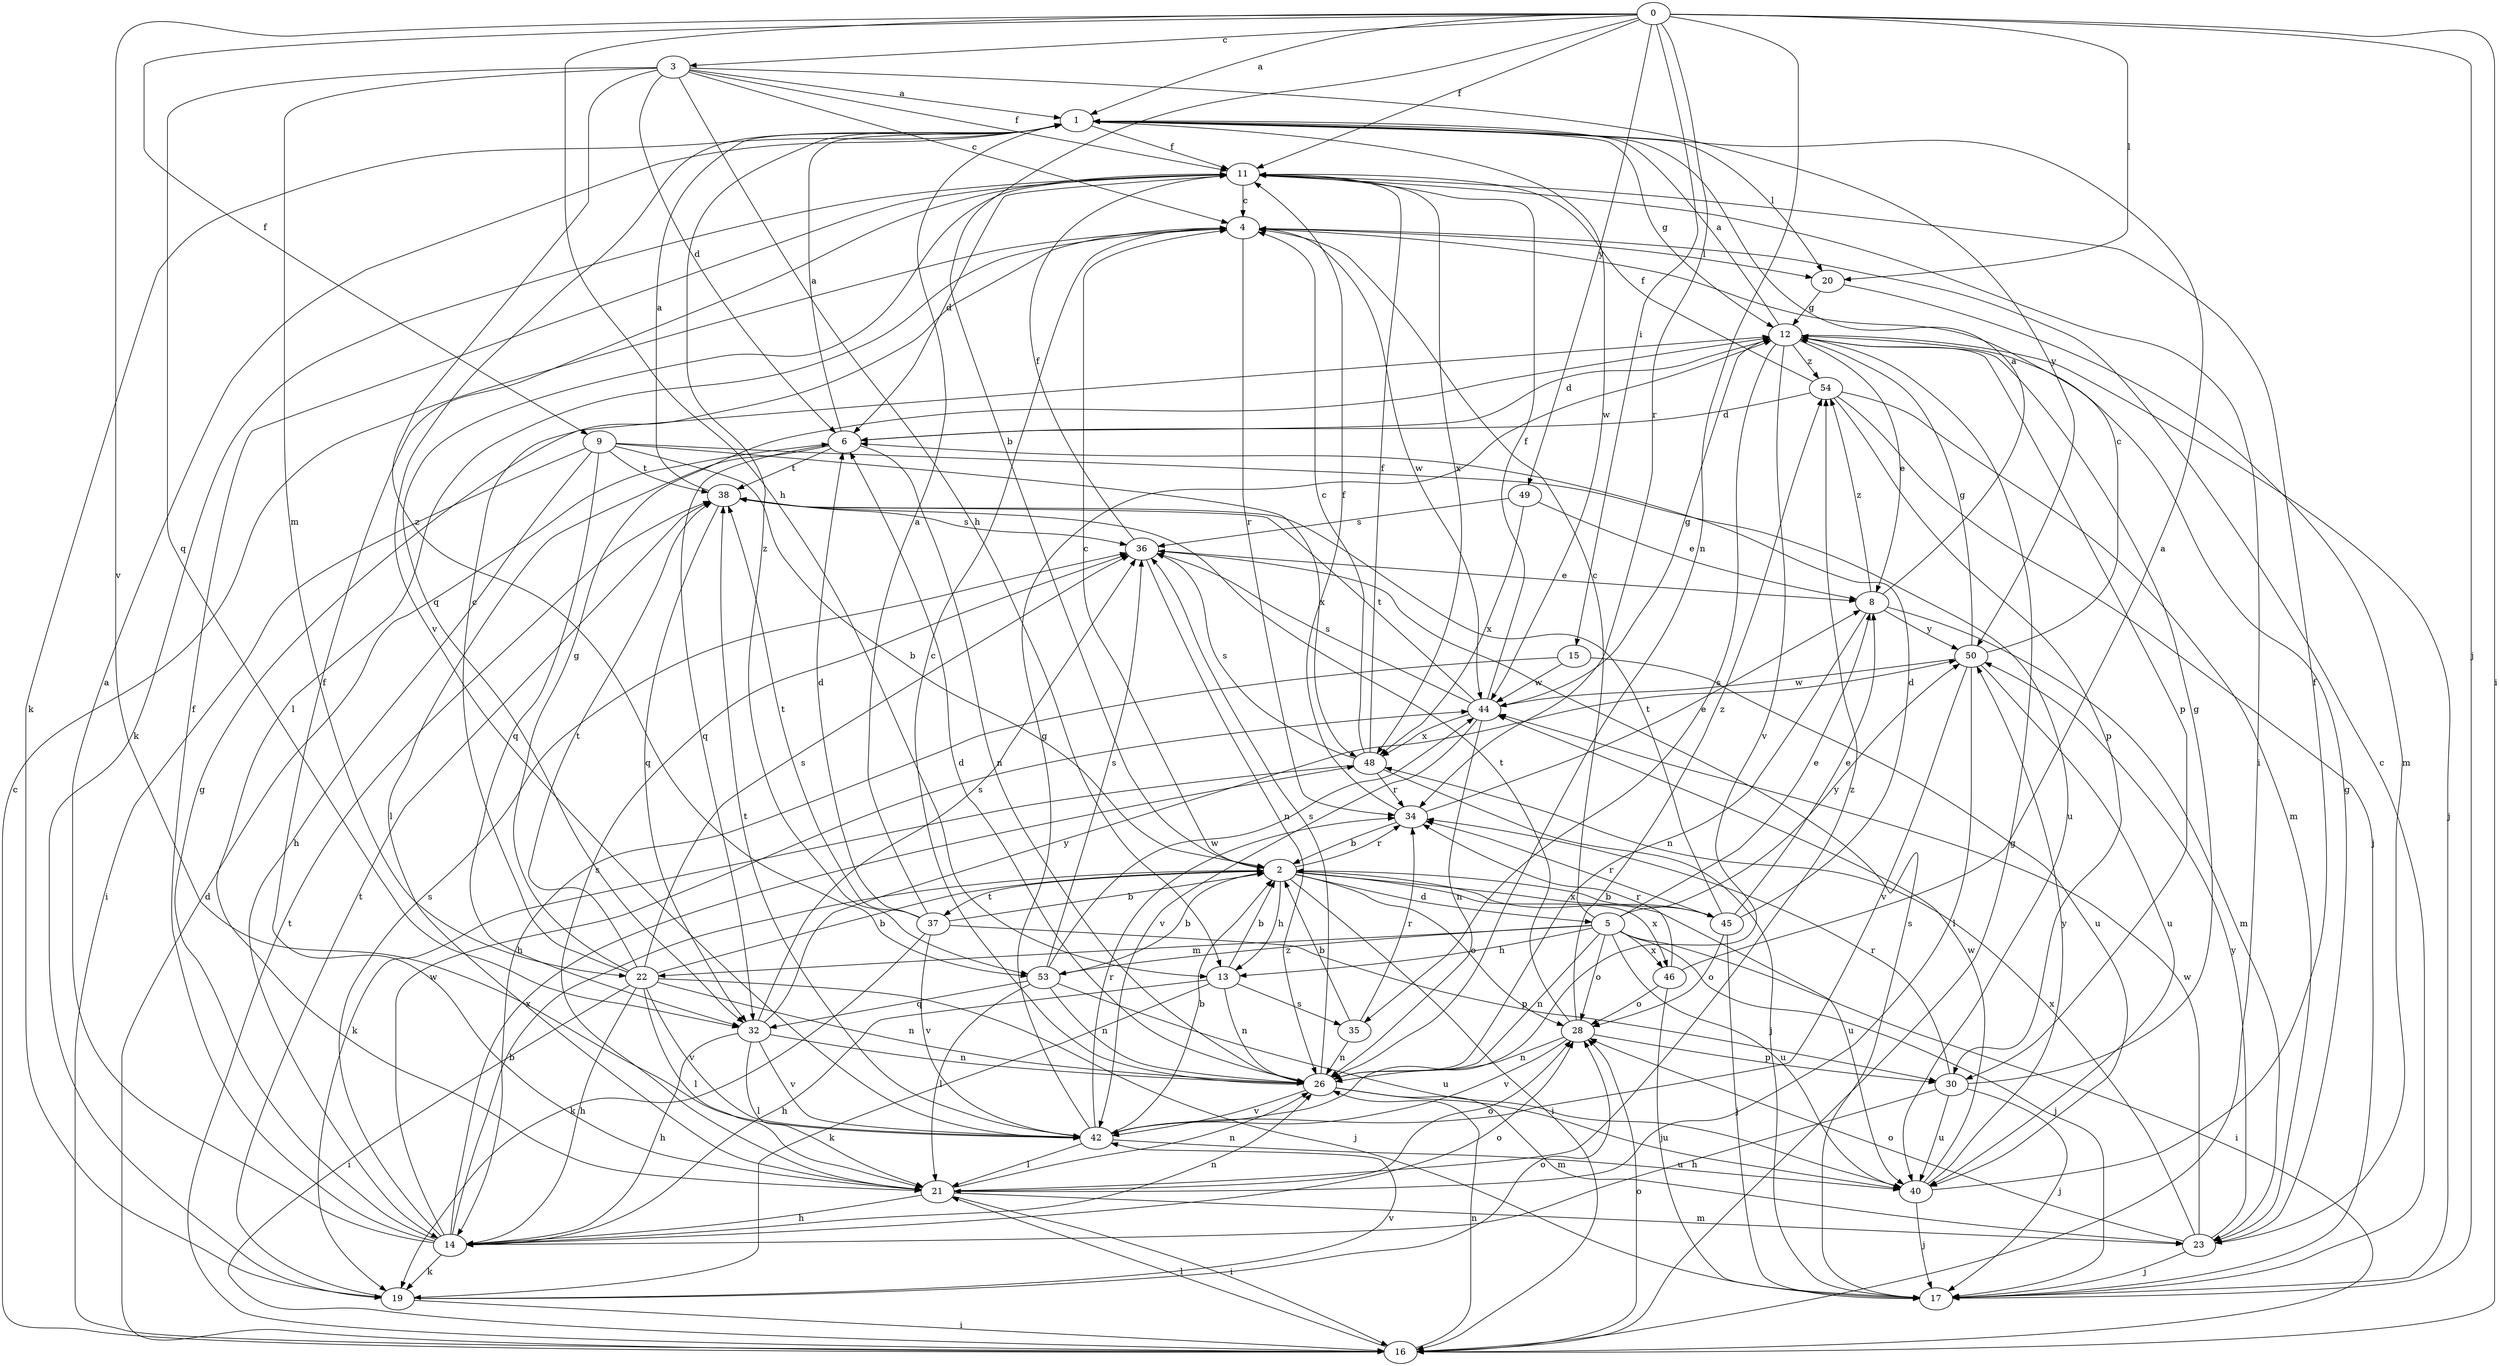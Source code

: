 strict digraph  {
0;
1;
2;
3;
4;
5;
6;
8;
9;
11;
12;
13;
14;
15;
16;
17;
19;
20;
21;
22;
23;
26;
28;
30;
32;
34;
35;
36;
37;
38;
40;
42;
44;
45;
46;
48;
49;
50;
53;
54;
0 -> 1  [label=a];
0 -> 2  [label=b];
0 -> 3  [label=c];
0 -> 9  [label=f];
0 -> 11  [label=f];
0 -> 13  [label=h];
0 -> 15  [label=i];
0 -> 16  [label=i];
0 -> 17  [label=j];
0 -> 20  [label=l];
0 -> 26  [label=n];
0 -> 34  [label=r];
0 -> 42  [label=v];
0 -> 49  [label=y];
1 -> 11  [label=f];
1 -> 12  [label=g];
1 -> 19  [label=k];
1 -> 20  [label=l];
1 -> 42  [label=v];
1 -> 44  [label=w];
1 -> 53  [label=z];
2 -> 4  [label=c];
2 -> 5  [label=d];
2 -> 13  [label=h];
2 -> 16  [label=i];
2 -> 28  [label=o];
2 -> 34  [label=r];
2 -> 37  [label=t];
2 -> 40  [label=u];
2 -> 45  [label=x];
2 -> 46  [label=x];
3 -> 1  [label=a];
3 -> 4  [label=c];
3 -> 6  [label=d];
3 -> 11  [label=f];
3 -> 13  [label=h];
3 -> 22  [label=m];
3 -> 32  [label=q];
3 -> 50  [label=y];
3 -> 53  [label=z];
4 -> 20  [label=l];
4 -> 21  [label=l];
4 -> 34  [label=r];
4 -> 44  [label=w];
5 -> 4  [label=c];
5 -> 8  [label=e];
5 -> 13  [label=h];
5 -> 16  [label=i];
5 -> 17  [label=j];
5 -> 22  [label=m];
5 -> 26  [label=n];
5 -> 28  [label=o];
5 -> 40  [label=u];
5 -> 46  [label=x];
5 -> 50  [label=y];
5 -> 53  [label=z];
6 -> 1  [label=a];
6 -> 21  [label=l];
6 -> 26  [label=n];
6 -> 32  [label=q];
6 -> 38  [label=t];
8 -> 1  [label=a];
8 -> 23  [label=m];
8 -> 26  [label=n];
8 -> 50  [label=y];
8 -> 54  [label=z];
9 -> 2  [label=b];
9 -> 14  [label=h];
9 -> 16  [label=i];
9 -> 32  [label=q];
9 -> 38  [label=t];
9 -> 40  [label=u];
9 -> 48  [label=x];
11 -> 4  [label=c];
11 -> 6  [label=d];
11 -> 16  [label=i];
11 -> 19  [label=k];
11 -> 32  [label=q];
11 -> 48  [label=x];
12 -> 1  [label=a];
12 -> 6  [label=d];
12 -> 8  [label=e];
12 -> 17  [label=j];
12 -> 30  [label=p];
12 -> 35  [label=s];
12 -> 42  [label=v];
12 -> 54  [label=z];
13 -> 2  [label=b];
13 -> 14  [label=h];
13 -> 19  [label=k];
13 -> 26  [label=n];
13 -> 35  [label=s];
14 -> 1  [label=a];
14 -> 2  [label=b];
14 -> 11  [label=f];
14 -> 12  [label=g];
14 -> 19  [label=k];
14 -> 26  [label=n];
14 -> 28  [label=o];
14 -> 36  [label=s];
14 -> 44  [label=w];
14 -> 48  [label=x];
15 -> 14  [label=h];
15 -> 40  [label=u];
15 -> 44  [label=w];
16 -> 4  [label=c];
16 -> 6  [label=d];
16 -> 12  [label=g];
16 -> 21  [label=l];
16 -> 26  [label=n];
16 -> 28  [label=o];
16 -> 38  [label=t];
17 -> 4  [label=c];
17 -> 36  [label=s];
19 -> 16  [label=i];
19 -> 28  [label=o];
19 -> 38  [label=t];
19 -> 42  [label=v];
20 -> 12  [label=g];
20 -> 23  [label=m];
21 -> 11  [label=f];
21 -> 14  [label=h];
21 -> 16  [label=i];
21 -> 23  [label=m];
21 -> 26  [label=n];
21 -> 28  [label=o];
21 -> 36  [label=s];
21 -> 54  [label=z];
22 -> 2  [label=b];
22 -> 4  [label=c];
22 -> 12  [label=g];
22 -> 14  [label=h];
22 -> 16  [label=i];
22 -> 17  [label=j];
22 -> 21  [label=l];
22 -> 26  [label=n];
22 -> 36  [label=s];
22 -> 38  [label=t];
22 -> 42  [label=v];
23 -> 12  [label=g];
23 -> 17  [label=j];
23 -> 28  [label=o];
23 -> 44  [label=w];
23 -> 48  [label=x];
23 -> 50  [label=y];
26 -> 4  [label=c];
26 -> 6  [label=d];
26 -> 23  [label=m];
26 -> 36  [label=s];
26 -> 40  [label=u];
26 -> 42  [label=v];
28 -> 26  [label=n];
28 -> 30  [label=p];
28 -> 38  [label=t];
28 -> 42  [label=v];
28 -> 54  [label=z];
30 -> 12  [label=g];
30 -> 14  [label=h];
30 -> 17  [label=j];
30 -> 34  [label=r];
30 -> 40  [label=u];
32 -> 14  [label=h];
32 -> 21  [label=l];
32 -> 26  [label=n];
32 -> 36  [label=s];
32 -> 42  [label=v];
32 -> 50  [label=y];
34 -> 2  [label=b];
34 -> 8  [label=e];
34 -> 11  [label=f];
35 -> 2  [label=b];
35 -> 26  [label=n];
35 -> 34  [label=r];
36 -> 8  [label=e];
36 -> 11  [label=f];
36 -> 26  [label=n];
37 -> 1  [label=a];
37 -> 2  [label=b];
37 -> 6  [label=d];
37 -> 19  [label=k];
37 -> 30  [label=p];
37 -> 38  [label=t];
37 -> 42  [label=v];
38 -> 1  [label=a];
38 -> 32  [label=q];
38 -> 36  [label=s];
40 -> 11  [label=f];
40 -> 17  [label=j];
40 -> 44  [label=w];
40 -> 50  [label=y];
42 -> 2  [label=b];
42 -> 12  [label=g];
42 -> 21  [label=l];
42 -> 34  [label=r];
42 -> 38  [label=t];
42 -> 40  [label=u];
44 -> 11  [label=f];
44 -> 12  [label=g];
44 -> 26  [label=n];
44 -> 36  [label=s];
44 -> 38  [label=t];
44 -> 42  [label=v];
44 -> 48  [label=x];
45 -> 2  [label=b];
45 -> 6  [label=d];
45 -> 8  [label=e];
45 -> 17  [label=j];
45 -> 28  [label=o];
45 -> 34  [label=r];
45 -> 38  [label=t];
46 -> 1  [label=a];
46 -> 17  [label=j];
46 -> 28  [label=o];
46 -> 34  [label=r];
48 -> 4  [label=c];
48 -> 11  [label=f];
48 -> 17  [label=j];
48 -> 19  [label=k];
48 -> 34  [label=r];
48 -> 36  [label=s];
49 -> 8  [label=e];
49 -> 36  [label=s];
49 -> 48  [label=x];
50 -> 4  [label=c];
50 -> 12  [label=g];
50 -> 21  [label=l];
50 -> 40  [label=u];
50 -> 42  [label=v];
50 -> 44  [label=w];
53 -> 2  [label=b];
53 -> 21  [label=l];
53 -> 26  [label=n];
53 -> 32  [label=q];
53 -> 36  [label=s];
53 -> 40  [label=u];
53 -> 44  [label=w];
54 -> 6  [label=d];
54 -> 11  [label=f];
54 -> 17  [label=j];
54 -> 23  [label=m];
54 -> 30  [label=p];
}
